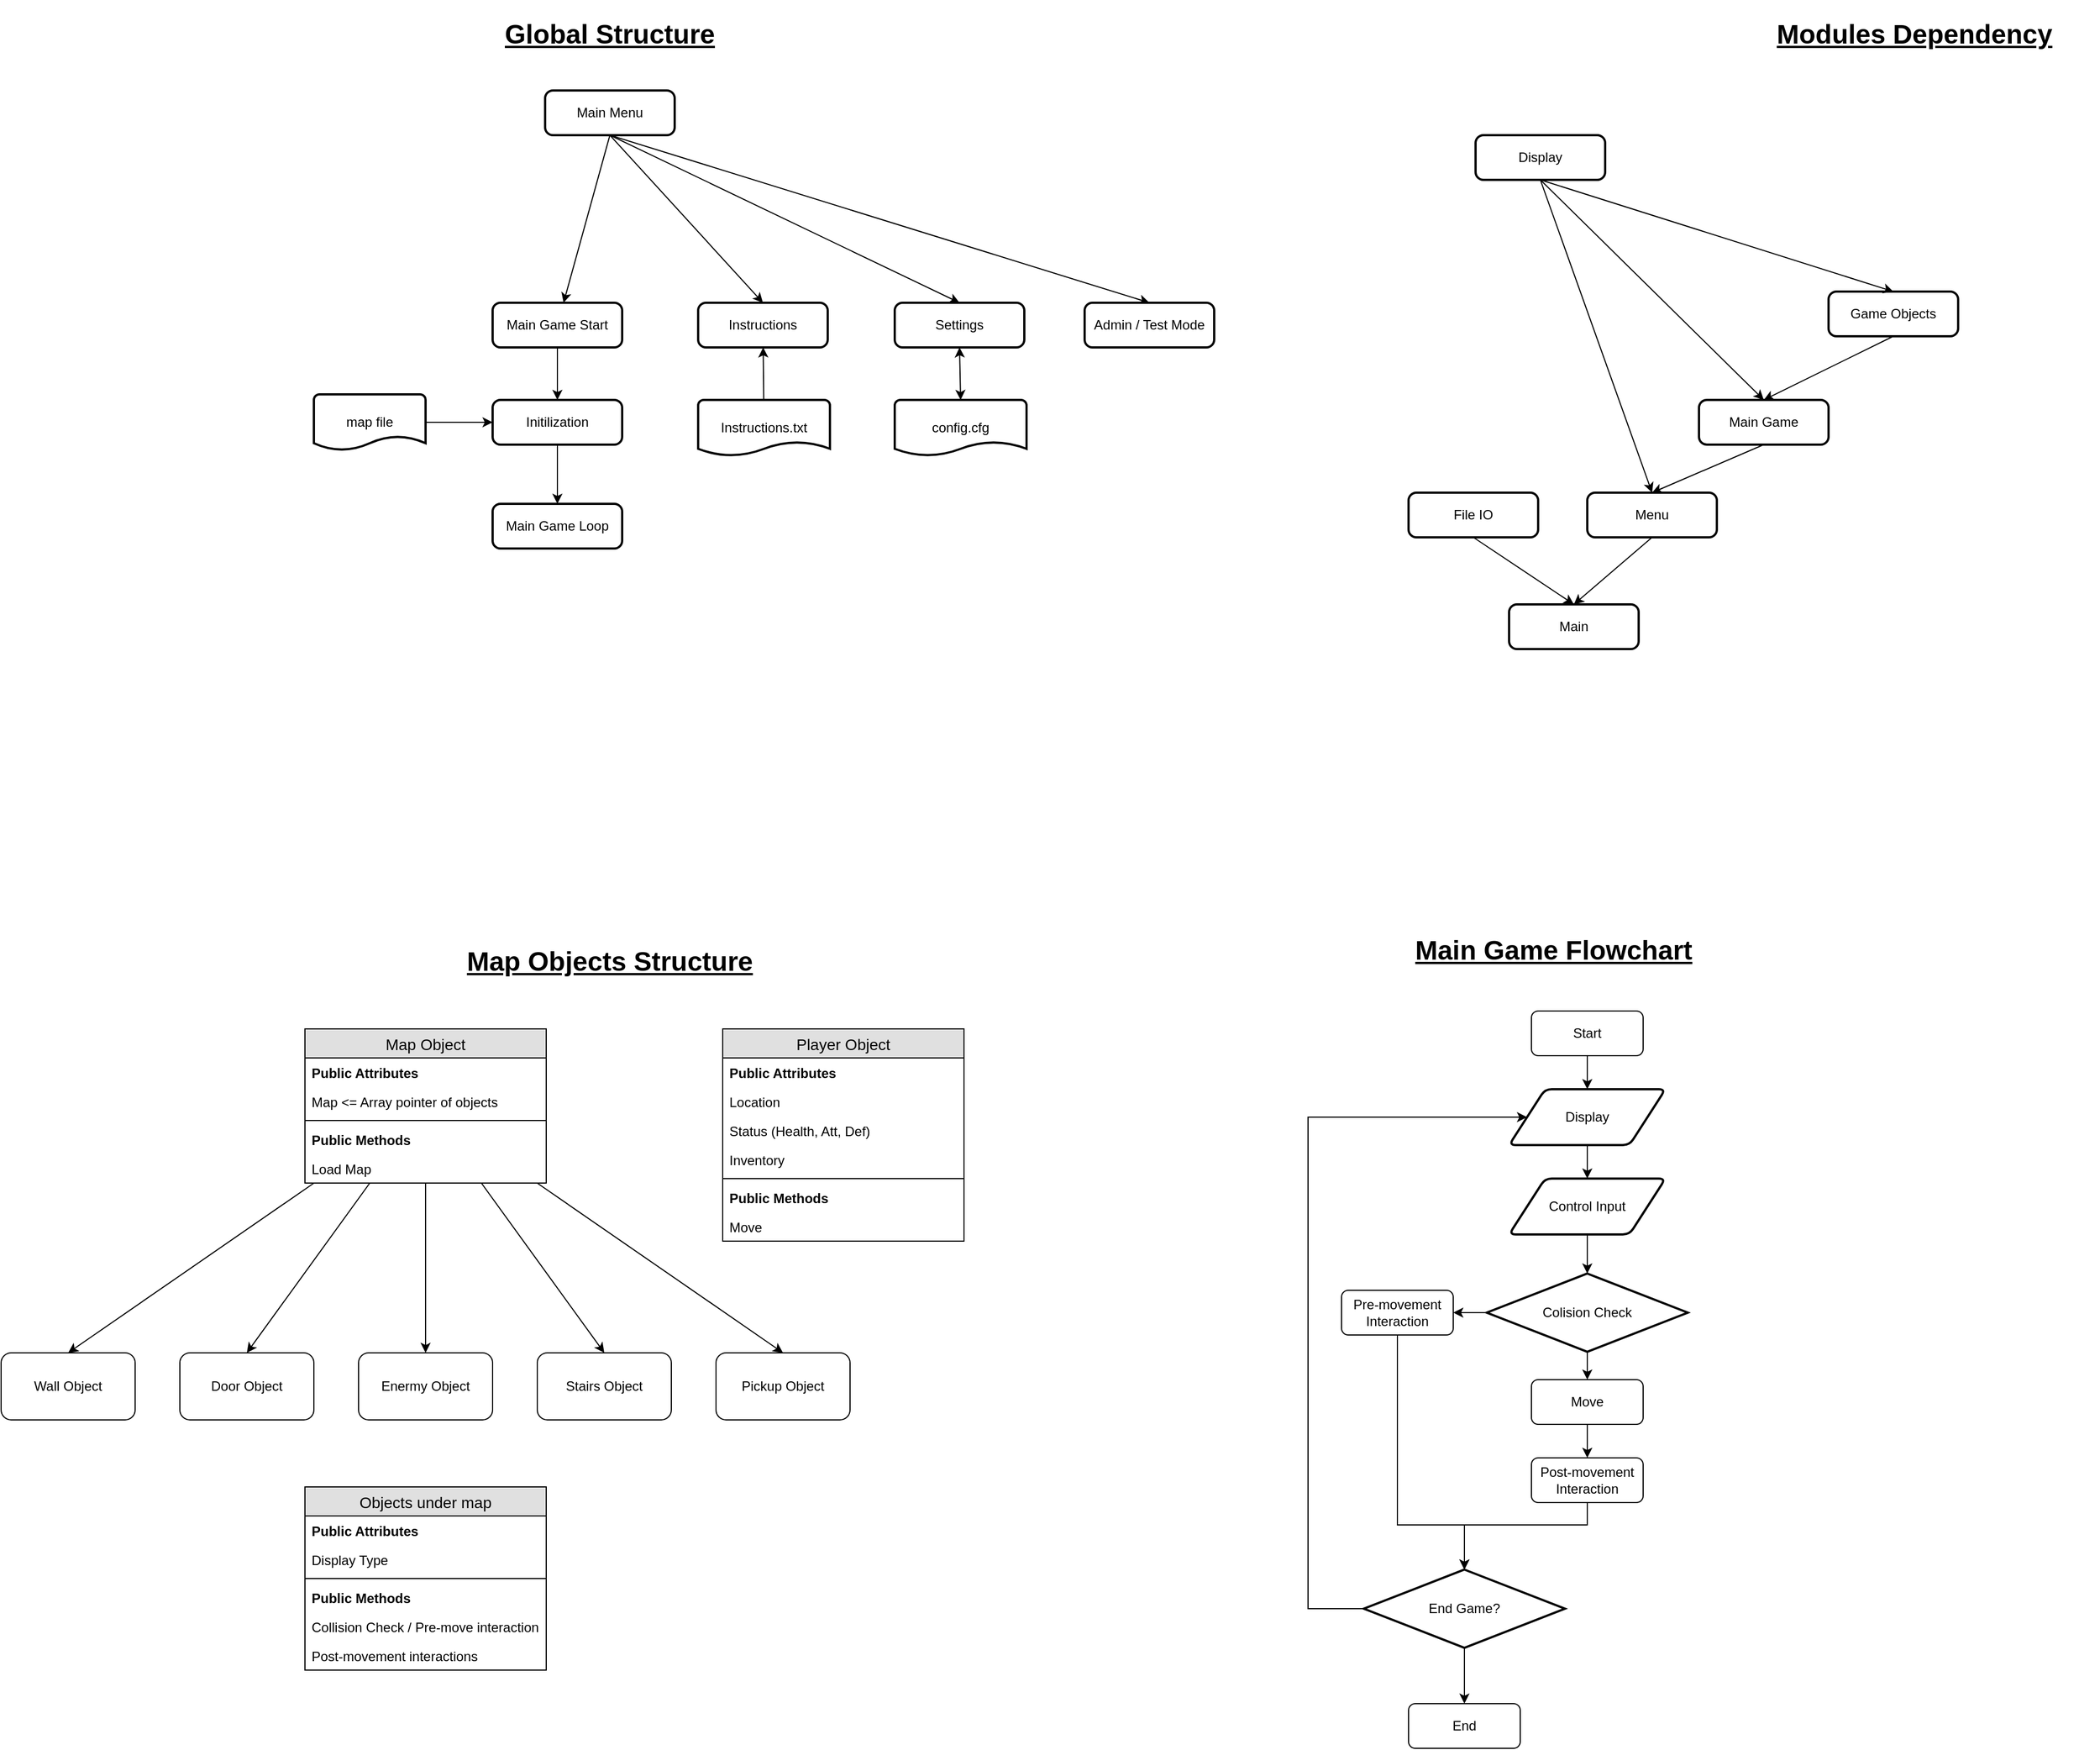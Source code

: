 <mxfile version="12.9.3" type="device"><diagram id="WWetK0YtdZA46YV6BGKB" name="Page-1"><mxGraphModel dx="1422" dy="1689" grid="1" gridSize="10" guides="1" tooltips="1" connect="1" arrows="1" fold="1" page="1" pageScale="1" pageWidth="1169" pageHeight="827" math="0" shadow="0"><root><mxCell id="0"/><mxCell id="1" parent="0"/><mxCell id="Mj1SuatQe_enL65JeR6I-9" style="edgeStyle=none;rounded=0;orthogonalLoop=1;jettySize=auto;html=1;entryX=0.5;entryY=0;entryDx=0;entryDy=0;" parent="1" source="dXaQiHwYn2I2p8eJYNrl-29" target="Mj1SuatQe_enL65JeR6I-1" edge="1"><mxGeometry relative="1" as="geometry"><mxPoint x="420" y="100" as="sourcePoint"/></mxGeometry></mxCell><mxCell id="Mj1SuatQe_enL65JeR6I-10" style="edgeStyle=none;rounded=0;orthogonalLoop=1;jettySize=auto;html=1;entryX=0.5;entryY=0;entryDx=0;entryDy=0;" parent="1" source="dXaQiHwYn2I2p8eJYNrl-29" target="Mj1SuatQe_enL65JeR6I-3" edge="1"><mxGeometry relative="1" as="geometry"><mxPoint x="420" y="100" as="sourcePoint"/></mxGeometry></mxCell><mxCell id="Mj1SuatQe_enL65JeR6I-11" style="edgeStyle=none;rounded=0;orthogonalLoop=1;jettySize=auto;html=1;entryX=0.5;entryY=0;entryDx=0;entryDy=0;" parent="1" source="dXaQiHwYn2I2p8eJYNrl-29" target="Mj1SuatQe_enL65JeR6I-4" edge="1"><mxGeometry relative="1" as="geometry"><mxPoint x="420" y="100" as="sourcePoint"/></mxGeometry></mxCell><mxCell id="Mj1SuatQe_enL65JeR6I-12" style="edgeStyle=none;rounded=0;orthogonalLoop=1;jettySize=auto;html=1;entryX=0.5;entryY=0;entryDx=0;entryDy=0;" parent="1" source="dXaQiHwYn2I2p8eJYNrl-29" target="Mj1SuatQe_enL65JeR6I-5" edge="1"><mxGeometry relative="1" as="geometry"><mxPoint x="420" y="100" as="sourcePoint"/></mxGeometry></mxCell><mxCell id="Mj1SuatQe_enL65JeR6I-14" style="edgeStyle=none;rounded=0;orthogonalLoop=1;jettySize=auto;html=1;entryX=0.5;entryY=0;entryDx=0;entryDy=0;" parent="1" source="dXaQiHwYn2I2p8eJYNrl-29" target="Mj1SuatQe_enL65JeR6I-13" edge="1"><mxGeometry relative="1" as="geometry"><mxPoint x="420" y="100" as="sourcePoint"/></mxGeometry></mxCell><mxCell id="Mj1SuatQe_enL65JeR6I-1" value="Door Object" style="rounded=1;whiteSpace=wrap;html=1;" parent="1" vertex="1"><mxGeometry x="200" y="390" width="120" height="60" as="geometry"/></mxCell><mxCell id="Mj1SuatQe_enL65JeR6I-3" value="Enermy Object" style="rounded=1;whiteSpace=wrap;html=1;" parent="1" vertex="1"><mxGeometry x="360" y="390" width="120" height="60" as="geometry"/></mxCell><mxCell id="Mj1SuatQe_enL65JeR6I-4" value="Stairs Object" style="rounded=1;whiteSpace=wrap;html=1;" parent="1" vertex="1"><mxGeometry x="520" y="390" width="120" height="60" as="geometry"/></mxCell><mxCell id="Mj1SuatQe_enL65JeR6I-5" value="Pickup Object" style="rounded=1;whiteSpace=wrap;html=1;" parent="1" vertex="1"><mxGeometry x="680" y="390" width="120" height="60" as="geometry"/></mxCell><mxCell id="Mj1SuatQe_enL65JeR6I-13" value="Wall Object" style="rounded=1;whiteSpace=wrap;html=1;" parent="1" vertex="1"><mxGeometry x="40" y="390" width="120" height="60" as="geometry"/></mxCell><mxCell id="Mj1SuatQe_enL65JeR6I-27" value="" style="edgeStyle=none;rounded=0;orthogonalLoop=1;jettySize=auto;html=1;" parent="1" source="Mj1SuatQe_enL65JeR6I-17" target="Mj1SuatQe_enL65JeR6I-26" edge="1"><mxGeometry relative="1" as="geometry"/></mxCell><mxCell id="Mj1SuatQe_enL65JeR6I-17" value="Control Input" style="shape=parallelogram;html=1;strokeWidth=2;perimeter=parallelogramPerimeter;whiteSpace=wrap;rounded=1;arcSize=12;size=0.23;" parent="1" vertex="1"><mxGeometry x="1390" y="234" width="140" height="50" as="geometry"/></mxCell><mxCell id="Mj1SuatQe_enL65JeR6I-61" style="edgeStyle=elbowEdgeStyle;rounded=0;orthogonalLoop=1;jettySize=auto;elbow=vertical;html=1;exitX=0.5;exitY=1;exitDx=0;exitDy=0;exitPerimeter=0;entryX=0.5;entryY=0;entryDx=0;entryDy=0;" parent="1" source="Mj1SuatQe_enL65JeR6I-26" target="Mj1SuatQe_enL65JeR6I-58" edge="1"><mxGeometry relative="1" as="geometry"/></mxCell><mxCell id="Mj1SuatQe_enL65JeR6I-65" style="edgeStyle=elbowEdgeStyle;rounded=0;orthogonalLoop=1;jettySize=auto;elbow=vertical;html=1;exitX=0;exitY=0.5;exitDx=0;exitDy=0;exitPerimeter=0;entryX=1;entryY=0.5;entryDx=0;entryDy=0;" parent="1" source="Mj1SuatQe_enL65JeR6I-26" target="Mj1SuatQe_enL65JeR6I-63" edge="1"><mxGeometry relative="1" as="geometry"/></mxCell><mxCell id="Mj1SuatQe_enL65JeR6I-26" value="Colision Check" style="strokeWidth=2;html=1;shape=mxgraph.flowchart.decision;whiteSpace=wrap;rounded=1;shadow=0;" parent="1" vertex="1"><mxGeometry x="1370" y="319" width="180" height="70" as="geometry"/></mxCell><mxCell id="Mj1SuatQe_enL65JeR6I-35" value="" style="endArrow=classic;html=1;edgeStyle=elbowEdgeStyle;entryX=0;entryY=0.5;entryDx=0;entryDy=0;rounded=0;exitX=0;exitY=0.5;exitDx=0;exitDy=0;exitPerimeter=0;" parent="1" target="Mj1SuatQe_enL65JeR6I-43" edge="1" source="dXaQiHwYn2I2p8eJYNrl-76"><mxGeometry width="50" height="50" relative="1" as="geometry"><mxPoint x="1210" y="544" as="sourcePoint"/><mxPoint x="1220" y="399" as="targetPoint"/><Array as="points"><mxPoint x="1210" y="449"/><mxPoint x="1210" y="449"/></Array></mxGeometry></mxCell><mxCell id="Mj1SuatQe_enL65JeR6I-40" style="edgeStyle=elbowEdgeStyle;rounded=0;orthogonalLoop=1;jettySize=auto;html=1;exitX=0.5;exitY=1;exitDx=0;exitDy=0;elbow=vertical;entryX=0.5;entryY=0;entryDx=0;entryDy=0;entryPerimeter=0;" parent="1" source="Mj1SuatQe_enL65JeR6I-38" edge="1" target="dXaQiHwYn2I2p8eJYNrl-76"><mxGeometry relative="1" as="geometry"><mxPoint x="1210" y="544" as="targetPoint"/><Array as="points"><mxPoint x="1340" y="544"/><mxPoint x="1330" y="484"/><mxPoint x="1380" y="649"/></Array></mxGeometry></mxCell><mxCell id="Mj1SuatQe_enL65JeR6I-38" value="Post-movement Interaction" style="rounded=1;whiteSpace=wrap;html=1;" parent="1" vertex="1"><mxGeometry x="1410" y="484" width="100" height="40" as="geometry"/></mxCell><mxCell id="Mj1SuatQe_enL65JeR6I-44" value="" style="edgeStyle=elbowEdgeStyle;rounded=0;orthogonalLoop=1;jettySize=auto;elbow=vertical;html=1;" parent="1" source="Mj1SuatQe_enL65JeR6I-43" target="Mj1SuatQe_enL65JeR6I-17" edge="1"><mxGeometry relative="1" as="geometry"/></mxCell><mxCell id="Mj1SuatQe_enL65JeR6I-43" value="Display" style="shape=parallelogram;html=1;strokeWidth=2;perimeter=parallelogramPerimeter;whiteSpace=wrap;rounded=1;arcSize=12;size=0.23;" parent="1" vertex="1"><mxGeometry x="1390" y="154" width="140" height="50" as="geometry"/></mxCell><mxCell id="Mj1SuatQe_enL65JeR6I-46" value="" style="edgeStyle=elbowEdgeStyle;rounded=0;orthogonalLoop=1;jettySize=auto;elbow=vertical;html=1;" parent="1" source="Mj1SuatQe_enL65JeR6I-45" target="Mj1SuatQe_enL65JeR6I-43" edge="1"><mxGeometry relative="1" as="geometry"/></mxCell><mxCell id="Mj1SuatQe_enL65JeR6I-45" value="Start" style="rounded=1;whiteSpace=wrap;html=1;" parent="1" vertex="1"><mxGeometry x="1410" y="84" width="100" height="40" as="geometry"/></mxCell><mxCell id="Mj1SuatQe_enL65JeR6I-62" style="edgeStyle=elbowEdgeStyle;rounded=0;orthogonalLoop=1;jettySize=auto;elbow=vertical;html=1;exitX=0.5;exitY=1;exitDx=0;exitDy=0;entryX=0.5;entryY=0;entryDx=0;entryDy=0;" parent="1" source="Mj1SuatQe_enL65JeR6I-58" target="Mj1SuatQe_enL65JeR6I-38" edge="1"><mxGeometry relative="1" as="geometry"/></mxCell><mxCell id="Mj1SuatQe_enL65JeR6I-58" value="Move" style="rounded=1;whiteSpace=wrap;html=1;" parent="1" vertex="1"><mxGeometry x="1410" y="414" width="100" height="40" as="geometry"/></mxCell><mxCell id="dXaQiHwYn2I2p8eJYNrl-78" value="" style="edgeStyle=elbowEdgeStyle;rounded=0;orthogonalLoop=1;jettySize=auto;html=1;entryX=0.5;entryY=0;entryDx=0;entryDy=0;entryPerimeter=0;elbow=vertical;" edge="1" parent="1" source="Mj1SuatQe_enL65JeR6I-63" target="dXaQiHwYn2I2p8eJYNrl-76"><mxGeometry relative="1" as="geometry"><mxPoint x="1290" y="454" as="targetPoint"/><Array as="points"><mxPoint x="1290" y="544"/></Array></mxGeometry></mxCell><mxCell id="Mj1SuatQe_enL65JeR6I-63" value="Pre-movement Interaction" style="rounded=1;whiteSpace=wrap;html=1;" parent="1" vertex="1"><mxGeometry x="1240" y="334" width="100" height="40" as="geometry"/></mxCell><mxCell id="Mj1SuatQe_enL65JeR6I-66" value="&lt;h1&gt;Main Game Flowchart&lt;/h1&gt;" style="text;html=1;strokeColor=none;fillColor=none;align=center;verticalAlign=middle;whiteSpace=wrap;rounded=0;shadow=0;fontStyle=4" parent="1" vertex="1"><mxGeometry x="1265" width="330" height="60" as="geometry"/></mxCell><mxCell id="Mj1SuatQe_enL65JeR6I-67" value="&lt;h1&gt;Global Structure&lt;/h1&gt;" style="text;html=1;strokeColor=none;fillColor=none;align=center;verticalAlign=middle;whiteSpace=wrap;rounded=0;shadow=0;fontStyle=4" parent="1" vertex="1"><mxGeometry x="420" y="-820" width="330" height="60" as="geometry"/></mxCell><mxCell id="dXaQiHwYn2I2p8eJYNrl-1" value="&lt;h1&gt;Map Objects Structure&lt;/h1&gt;" style="text;html=1;strokeColor=none;fillColor=none;align=center;verticalAlign=middle;whiteSpace=wrap;rounded=0;shadow=0;fontStyle=4" vertex="1" parent="1"><mxGeometry x="420" y="10" width="330" height="60" as="geometry"/></mxCell><mxCell id="dXaQiHwYn2I2p8eJYNrl-82" value="" style="edgeStyle=elbowEdgeStyle;rounded=0;orthogonalLoop=1;jettySize=auto;elbow=vertical;html=1;" edge="1" parent="1" source="dXaQiHwYn2I2p8eJYNrl-76" target="dXaQiHwYn2I2p8eJYNrl-79"><mxGeometry relative="1" as="geometry"/></mxCell><mxCell id="dXaQiHwYn2I2p8eJYNrl-76" value="End Game?" style="strokeWidth=2;html=1;shape=mxgraph.flowchart.decision;whiteSpace=wrap;rounded=1;shadow=0;" vertex="1" parent="1"><mxGeometry x="1260" y="584" width="180" height="70" as="geometry"/></mxCell><mxCell id="dXaQiHwYn2I2p8eJYNrl-79" value="End" style="rounded=1;whiteSpace=wrap;html=1;" vertex="1" parent="1"><mxGeometry x="1300" y="704" width="100" height="40" as="geometry"/></mxCell><mxCell id="dXaQiHwYn2I2p8eJYNrl-90" style="rounded=0;orthogonalLoop=1;jettySize=auto;elbow=vertical;html=1;exitX=0.5;exitY=1;exitDx=0;exitDy=0;entryX=0.5;entryY=0;entryDx=0;entryDy=0;" edge="1" parent="1" source="dXaQiHwYn2I2p8eJYNrl-87" target="dXaQiHwYn2I2p8eJYNrl-89"><mxGeometry relative="1" as="geometry"/></mxCell><mxCell id="dXaQiHwYn2I2p8eJYNrl-95" style="edgeStyle=none;rounded=0;orthogonalLoop=1;jettySize=auto;html=1;exitX=0.5;exitY=1;exitDx=0;exitDy=0;entryX=0.5;entryY=0;entryDx=0;entryDy=0;" edge="1" parent="1" source="dXaQiHwYn2I2p8eJYNrl-87" target="dXaQiHwYn2I2p8eJYNrl-94"><mxGeometry relative="1" as="geometry"/></mxCell><mxCell id="dXaQiHwYn2I2p8eJYNrl-101" style="edgeStyle=none;rounded=0;orthogonalLoop=1;jettySize=auto;html=1;exitX=0.5;exitY=1;exitDx=0;exitDy=0;" edge="1" parent="1" source="dXaQiHwYn2I2p8eJYNrl-87" target="dXaQiHwYn2I2p8eJYNrl-100"><mxGeometry relative="1" as="geometry"/></mxCell><mxCell id="dXaQiHwYn2I2p8eJYNrl-129" style="edgeStyle=none;rounded=0;orthogonalLoop=1;jettySize=auto;html=1;exitX=0.5;exitY=1;exitDx=0;exitDy=0;entryX=0.5;entryY=0;entryDx=0;entryDy=0;" edge="1" parent="1" source="dXaQiHwYn2I2p8eJYNrl-87" target="dXaQiHwYn2I2p8eJYNrl-128"><mxGeometry relative="1" as="geometry"/></mxCell><mxCell id="dXaQiHwYn2I2p8eJYNrl-87" value="Main Menu" style="rounded=1;whiteSpace=wrap;html=1;absoluteArcSize=1;arcSize=14;strokeWidth=2;" vertex="1" parent="1"><mxGeometry x="527" y="-740" width="116" height="40" as="geometry"/></mxCell><mxCell id="dXaQiHwYn2I2p8eJYNrl-29" value="Map Object" style="swimlane;fontStyle=0;childLayout=stackLayout;horizontal=1;startSize=26;fillColor=#e0e0e0;horizontalStack=0;resizeParent=1;resizeParentMax=0;resizeLast=0;collapsible=1;marginBottom=0;swimlaneFillColor=#ffffff;align=center;fontSize=14;" vertex="1" parent="1"><mxGeometry x="312" y="100" width="216" height="138" as="geometry"><mxRectangle x="306" y="200" width="100" height="26" as="alternateBounds"/></mxGeometry></mxCell><mxCell id="dXaQiHwYn2I2p8eJYNrl-30" value="Public Attributes" style="text;strokeColor=none;fillColor=none;spacingLeft=4;spacingRight=4;overflow=hidden;rotatable=0;points=[[0,0.5],[1,0.5]];portConstraint=eastwest;fontSize=12;fontStyle=1" vertex="1" parent="dXaQiHwYn2I2p8eJYNrl-29"><mxGeometry y="26" width="216" height="26" as="geometry"/></mxCell><mxCell id="dXaQiHwYn2I2p8eJYNrl-31" value="Map &lt;= Array pointer of objects" style="text;strokeColor=none;fillColor=none;spacingLeft=4;spacingRight=4;overflow=hidden;rotatable=0;points=[[0,0.5],[1,0.5]];portConstraint=eastwest;fontSize=12;" vertex="1" parent="dXaQiHwYn2I2p8eJYNrl-29"><mxGeometry y="52" width="216" height="26" as="geometry"/></mxCell><mxCell id="dXaQiHwYn2I2p8eJYNrl-42" value="" style="line;strokeWidth=1;fillColor=none;align=left;verticalAlign=middle;spacingTop=-1;spacingLeft=3;spacingRight=3;rotatable=0;labelPosition=right;points=[];portConstraint=eastwest;fontSize=12;" vertex="1" parent="dXaQiHwYn2I2p8eJYNrl-29"><mxGeometry y="78" width="216" height="8" as="geometry"/></mxCell><mxCell id="dXaQiHwYn2I2p8eJYNrl-32" value="Public Methods" style="text;strokeColor=none;fillColor=none;spacingLeft=4;spacingRight=4;overflow=hidden;rotatable=0;points=[[0,0.5],[1,0.5]];portConstraint=eastwest;fontSize=12;fontStyle=1" vertex="1" parent="dXaQiHwYn2I2p8eJYNrl-29"><mxGeometry y="86" width="216" height="26" as="geometry"/></mxCell><mxCell id="dXaQiHwYn2I2p8eJYNrl-40" value="Load Map" style="text;strokeColor=none;fillColor=none;spacingLeft=4;spacingRight=4;overflow=hidden;rotatable=0;points=[[0,0.5],[1,0.5]];portConstraint=eastwest;fontSize=12;" vertex="1" parent="dXaQiHwYn2I2p8eJYNrl-29"><mxGeometry y="112" width="216" height="26" as="geometry"/></mxCell><mxCell id="dXaQiHwYn2I2p8eJYNrl-53" value="Objects under map" style="swimlane;fontStyle=0;childLayout=stackLayout;horizontal=1;startSize=26;fillColor=#e0e0e0;horizontalStack=0;resizeParent=1;resizeParentMax=0;resizeLast=0;collapsible=1;marginBottom=0;swimlaneFillColor=#ffffff;align=center;fontSize=14;" vertex="1" parent="1"><mxGeometry x="312" y="510" width="216" height="164" as="geometry"><mxRectangle x="306" y="200" width="100" height="26" as="alternateBounds"/></mxGeometry></mxCell><mxCell id="dXaQiHwYn2I2p8eJYNrl-54" value="Public Attributes" style="text;strokeColor=none;fillColor=none;spacingLeft=4;spacingRight=4;overflow=hidden;rotatable=0;points=[[0,0.5],[1,0.5]];portConstraint=eastwest;fontSize=12;fontStyle=1" vertex="1" parent="dXaQiHwYn2I2p8eJYNrl-53"><mxGeometry y="26" width="216" height="26" as="geometry"/></mxCell><mxCell id="dXaQiHwYn2I2p8eJYNrl-60" value="Display Type" style="text;strokeColor=none;fillColor=none;spacingLeft=4;spacingRight=4;overflow=hidden;rotatable=0;points=[[0,0.5],[1,0.5]];portConstraint=eastwest;fontSize=12;" vertex="1" parent="dXaQiHwYn2I2p8eJYNrl-53"><mxGeometry y="52" width="216" height="26" as="geometry"/></mxCell><mxCell id="dXaQiHwYn2I2p8eJYNrl-56" value="" style="line;strokeWidth=1;fillColor=none;align=left;verticalAlign=middle;spacingTop=-1;spacingLeft=3;spacingRight=3;rotatable=0;labelPosition=right;points=[];portConstraint=eastwest;fontSize=12;" vertex="1" parent="dXaQiHwYn2I2p8eJYNrl-53"><mxGeometry y="78" width="216" height="8" as="geometry"/></mxCell><mxCell id="dXaQiHwYn2I2p8eJYNrl-57" value="Public Methods" style="text;strokeColor=none;fillColor=none;spacingLeft=4;spacingRight=4;overflow=hidden;rotatable=0;points=[[0,0.5],[1,0.5]];portConstraint=eastwest;fontSize=12;fontStyle=1" vertex="1" parent="dXaQiHwYn2I2p8eJYNrl-53"><mxGeometry y="86" width="216" height="26" as="geometry"/></mxCell><mxCell id="dXaQiHwYn2I2p8eJYNrl-58" value="Collision Check / Pre-move interaction&#10;" style="text;strokeColor=none;fillColor=none;spacingLeft=4;spacingRight=4;overflow=hidden;rotatable=0;points=[[0,0.5],[1,0.5]];portConstraint=eastwest;fontSize=12;" vertex="1" parent="dXaQiHwYn2I2p8eJYNrl-53"><mxGeometry y="112" width="216" height="26" as="geometry"/></mxCell><mxCell id="dXaQiHwYn2I2p8eJYNrl-59" value="Post-movement interactions" style="text;strokeColor=none;fillColor=none;spacingLeft=4;spacingRight=4;overflow=hidden;rotatable=0;points=[[0,0.5],[1,0.5]];portConstraint=eastwest;fontSize=12;" vertex="1" parent="dXaQiHwYn2I2p8eJYNrl-53"><mxGeometry y="138" width="216" height="26" as="geometry"/></mxCell><mxCell id="dXaQiHwYn2I2p8eJYNrl-67" value="Player Object" style="swimlane;fontStyle=0;childLayout=stackLayout;horizontal=1;startSize=26;fillColor=#e0e0e0;horizontalStack=0;resizeParent=1;resizeParentMax=0;resizeLast=0;collapsible=1;marginBottom=0;swimlaneFillColor=#ffffff;align=center;fontSize=14;" vertex="1" parent="1"><mxGeometry x="686" y="100" width="216" height="190" as="geometry"><mxRectangle x="306" y="200" width="100" height="26" as="alternateBounds"/></mxGeometry></mxCell><mxCell id="dXaQiHwYn2I2p8eJYNrl-68" value="Public Attributes" style="text;strokeColor=none;fillColor=none;spacingLeft=4;spacingRight=4;overflow=hidden;rotatable=0;points=[[0,0.5],[1,0.5]];portConstraint=eastwest;fontSize=12;fontStyle=1" vertex="1" parent="dXaQiHwYn2I2p8eJYNrl-67"><mxGeometry y="26" width="216" height="26" as="geometry"/></mxCell><mxCell id="dXaQiHwYn2I2p8eJYNrl-69" value="Location" style="text;strokeColor=none;fillColor=none;spacingLeft=4;spacingRight=4;overflow=hidden;rotatable=0;points=[[0,0.5],[1,0.5]];portConstraint=eastwest;fontSize=12;" vertex="1" parent="dXaQiHwYn2I2p8eJYNrl-67"><mxGeometry y="52" width="216" height="26" as="geometry"/></mxCell><mxCell id="dXaQiHwYn2I2p8eJYNrl-74" value="Status (Health, Att, Def)" style="text;strokeColor=none;fillColor=none;spacingLeft=4;spacingRight=4;overflow=hidden;rotatable=0;points=[[0,0.5],[1,0.5]];portConstraint=eastwest;fontSize=12;" vertex="1" parent="dXaQiHwYn2I2p8eJYNrl-67"><mxGeometry y="78" width="216" height="26" as="geometry"/></mxCell><mxCell id="dXaQiHwYn2I2p8eJYNrl-75" value="Inventory" style="text;strokeColor=none;fillColor=none;spacingLeft=4;spacingRight=4;overflow=hidden;rotatable=0;points=[[0,0.5],[1,0.5]];portConstraint=eastwest;fontSize=12;" vertex="1" parent="dXaQiHwYn2I2p8eJYNrl-67"><mxGeometry y="104" width="216" height="26" as="geometry"/></mxCell><mxCell id="dXaQiHwYn2I2p8eJYNrl-70" value="" style="line;strokeWidth=1;fillColor=none;align=left;verticalAlign=middle;spacingTop=-1;spacingLeft=3;spacingRight=3;rotatable=0;labelPosition=right;points=[];portConstraint=eastwest;fontSize=12;" vertex="1" parent="dXaQiHwYn2I2p8eJYNrl-67"><mxGeometry y="130" width="216" height="8" as="geometry"/></mxCell><mxCell id="dXaQiHwYn2I2p8eJYNrl-71" value="Public Methods" style="text;strokeColor=none;fillColor=none;spacingLeft=4;spacingRight=4;overflow=hidden;rotatable=0;points=[[0,0.5],[1,0.5]];portConstraint=eastwest;fontSize=12;fontStyle=1" vertex="1" parent="dXaQiHwYn2I2p8eJYNrl-67"><mxGeometry y="138" width="216" height="26" as="geometry"/></mxCell><mxCell id="dXaQiHwYn2I2p8eJYNrl-73" value="Move" style="text;strokeColor=none;fillColor=none;spacingLeft=4;spacingRight=4;overflow=hidden;rotatable=0;points=[[0,0.5],[1,0.5]];portConstraint=eastwest;fontSize=12;" vertex="1" parent="dXaQiHwYn2I2p8eJYNrl-67"><mxGeometry y="164" width="216" height="26" as="geometry"/></mxCell><mxCell id="dXaQiHwYn2I2p8eJYNrl-89" value="Instructions" style="rounded=1;whiteSpace=wrap;html=1;absoluteArcSize=1;arcSize=14;strokeWidth=2;" vertex="1" parent="1"><mxGeometry x="664" y="-550" width="116" height="40" as="geometry"/></mxCell><mxCell id="dXaQiHwYn2I2p8eJYNrl-96" value="" style="edgeStyle=none;rounded=0;orthogonalLoop=1;jettySize=auto;html=1;" edge="1" parent="1" source="dXaQiHwYn2I2p8eJYNrl-93" target="dXaQiHwYn2I2p8eJYNrl-89"><mxGeometry relative="1" as="geometry"/></mxCell><mxCell id="dXaQiHwYn2I2p8eJYNrl-93" value="&lt;span style=&quot;white-space: normal&quot;&gt;Instructions.txt&lt;/span&gt;" style="strokeWidth=2;html=1;shape=mxgraph.flowchart.document2;whiteSpace=wrap;size=0.25;" vertex="1" parent="1"><mxGeometry x="664" y="-463" width="118" height="50" as="geometry"/></mxCell><mxCell id="dXaQiHwYn2I2p8eJYNrl-94" value="Settings" style="rounded=1;whiteSpace=wrap;html=1;absoluteArcSize=1;arcSize=14;strokeWidth=2;" vertex="1" parent="1"><mxGeometry x="840" y="-550" width="116" height="40" as="geometry"/></mxCell><mxCell id="dXaQiHwYn2I2p8eJYNrl-97" value="&lt;span style=&quot;white-space: normal&quot;&gt;config.cfg&lt;/span&gt;" style="strokeWidth=2;html=1;shape=mxgraph.flowchart.document2;whiteSpace=wrap;size=0.25;" vertex="1" parent="1"><mxGeometry x="840" y="-463" width="118" height="50" as="geometry"/></mxCell><mxCell id="dXaQiHwYn2I2p8eJYNrl-99" value="" style="endArrow=classic;startArrow=classic;html=1;exitX=0.5;exitY=0;exitDx=0;exitDy=0;exitPerimeter=0;entryX=0.5;entryY=1;entryDx=0;entryDy=0;" edge="1" parent="1" source="dXaQiHwYn2I2p8eJYNrl-97" target="dXaQiHwYn2I2p8eJYNrl-94"><mxGeometry width="50" height="50" relative="1" as="geometry"><mxPoint x="600" y="-410" as="sourcePoint"/><mxPoint x="650" y="-460" as="targetPoint"/></mxGeometry></mxCell><mxCell id="dXaQiHwYn2I2p8eJYNrl-103" value="" style="edgeStyle=none;rounded=0;orthogonalLoop=1;jettySize=auto;html=1;" edge="1" parent="1" source="dXaQiHwYn2I2p8eJYNrl-100" target="dXaQiHwYn2I2p8eJYNrl-102"><mxGeometry relative="1" as="geometry"/></mxCell><mxCell id="dXaQiHwYn2I2p8eJYNrl-100" value="Main Game Start" style="rounded=1;whiteSpace=wrap;html=1;absoluteArcSize=1;arcSize=14;strokeWidth=2;" vertex="1" parent="1"><mxGeometry x="480" y="-550" width="116" height="40" as="geometry"/></mxCell><mxCell id="dXaQiHwYn2I2p8eJYNrl-105" value="" style="edgeStyle=none;rounded=0;orthogonalLoop=1;jettySize=auto;html=1;" edge="1" parent="1" source="dXaQiHwYn2I2p8eJYNrl-102" target="dXaQiHwYn2I2p8eJYNrl-104"><mxGeometry relative="1" as="geometry"/></mxCell><mxCell id="dXaQiHwYn2I2p8eJYNrl-102" value="Initilization" style="rounded=1;whiteSpace=wrap;html=1;absoluteArcSize=1;arcSize=14;strokeWidth=2;" vertex="1" parent="1"><mxGeometry x="480" y="-463" width="116" height="40" as="geometry"/></mxCell><mxCell id="dXaQiHwYn2I2p8eJYNrl-104" value="Main Game Loop" style="rounded=1;whiteSpace=wrap;html=1;absoluteArcSize=1;arcSize=14;strokeWidth=2;" vertex="1" parent="1"><mxGeometry x="480" y="-370" width="116" height="40" as="geometry"/></mxCell><mxCell id="dXaQiHwYn2I2p8eJYNrl-109" value="" style="edgeStyle=none;rounded=0;orthogonalLoop=1;jettySize=auto;html=1;" edge="1" parent="1" source="dXaQiHwYn2I2p8eJYNrl-106" target="dXaQiHwYn2I2p8eJYNrl-102"><mxGeometry relative="1" as="geometry"/></mxCell><mxCell id="dXaQiHwYn2I2p8eJYNrl-106" value="&lt;span style=&quot;white-space: normal&quot;&gt;map file&lt;/span&gt;" style="strokeWidth=2;html=1;shape=mxgraph.flowchart.document2;whiteSpace=wrap;size=0.25;" vertex="1" parent="1"><mxGeometry x="320" y="-468" width="100" height="50" as="geometry"/></mxCell><mxCell id="dXaQiHwYn2I2p8eJYNrl-111" value="&lt;h1&gt;Modules Dependency&lt;/h1&gt;" style="text;html=1;strokeColor=none;fillColor=none;align=center;verticalAlign=middle;whiteSpace=wrap;rounded=0;shadow=0;fontStyle=4" vertex="1" parent="1"><mxGeometry x="1588" y="-820" width="330" height="60" as="geometry"/></mxCell><mxCell id="dXaQiHwYn2I2p8eJYNrl-112" value="Main" style="rounded=1;whiteSpace=wrap;html=1;absoluteArcSize=1;arcSize=14;strokeWidth=2;" vertex="1" parent="1"><mxGeometry x="1390" y="-280" width="116" height="40" as="geometry"/></mxCell><mxCell id="dXaQiHwYn2I2p8eJYNrl-114" style="edgeStyle=none;rounded=0;orthogonalLoop=1;jettySize=auto;html=1;exitX=0.5;exitY=1;exitDx=0;exitDy=0;entryX=0.5;entryY=0;entryDx=0;entryDy=0;" edge="1" parent="1" source="dXaQiHwYn2I2p8eJYNrl-113" target="dXaQiHwYn2I2p8eJYNrl-112"><mxGeometry relative="1" as="geometry"/></mxCell><mxCell id="dXaQiHwYn2I2p8eJYNrl-113" value="Menu" style="rounded=1;whiteSpace=wrap;html=1;absoluteArcSize=1;arcSize=14;strokeWidth=2;" vertex="1" parent="1"><mxGeometry x="1460" y="-380" width="116" height="40" as="geometry"/></mxCell><mxCell id="dXaQiHwYn2I2p8eJYNrl-116" style="edgeStyle=none;rounded=0;orthogonalLoop=1;jettySize=auto;html=1;exitX=0.5;exitY=1;exitDx=0;exitDy=0;entryX=0.5;entryY=0;entryDx=0;entryDy=0;" edge="1" parent="1" source="dXaQiHwYn2I2p8eJYNrl-115" target="dXaQiHwYn2I2p8eJYNrl-113"><mxGeometry relative="1" as="geometry"/></mxCell><mxCell id="dXaQiHwYn2I2p8eJYNrl-115" value="Main Game" style="rounded=1;whiteSpace=wrap;html=1;absoluteArcSize=1;arcSize=14;strokeWidth=2;" vertex="1" parent="1"><mxGeometry x="1560" y="-463" width="116" height="40" as="geometry"/></mxCell><mxCell id="dXaQiHwYn2I2p8eJYNrl-118" style="edgeStyle=none;rounded=0;orthogonalLoop=1;jettySize=auto;html=1;exitX=0.5;exitY=1;exitDx=0;exitDy=0;entryX=0.5;entryY=0;entryDx=0;entryDy=0;" edge="1" parent="1" source="dXaQiHwYn2I2p8eJYNrl-117" target="dXaQiHwYn2I2p8eJYNrl-115"><mxGeometry relative="1" as="geometry"/></mxCell><mxCell id="dXaQiHwYn2I2p8eJYNrl-117" value="Game Objects" style="rounded=1;whiteSpace=wrap;html=1;absoluteArcSize=1;arcSize=14;strokeWidth=2;" vertex="1" parent="1"><mxGeometry x="1676" y="-560" width="116" height="40" as="geometry"/></mxCell><mxCell id="dXaQiHwYn2I2p8eJYNrl-120" style="edgeStyle=none;rounded=0;orthogonalLoop=1;jettySize=auto;html=1;exitX=0.5;exitY=1;exitDx=0;exitDy=0;entryX=0.5;entryY=0;entryDx=0;entryDy=0;" edge="1" parent="1" source="dXaQiHwYn2I2p8eJYNrl-119" target="dXaQiHwYn2I2p8eJYNrl-117"><mxGeometry relative="1" as="geometry"/></mxCell><mxCell id="dXaQiHwYn2I2p8eJYNrl-121" style="edgeStyle=none;rounded=0;orthogonalLoop=1;jettySize=auto;html=1;exitX=0.5;exitY=1;exitDx=0;exitDy=0;entryX=0.5;entryY=0;entryDx=0;entryDy=0;" edge="1" parent="1" source="dXaQiHwYn2I2p8eJYNrl-119" target="dXaQiHwYn2I2p8eJYNrl-115"><mxGeometry relative="1" as="geometry"><mxPoint x="1690" y="-520" as="targetPoint"/></mxGeometry></mxCell><mxCell id="dXaQiHwYn2I2p8eJYNrl-122" style="edgeStyle=none;rounded=0;orthogonalLoop=1;jettySize=auto;html=1;exitX=0.5;exitY=1;exitDx=0;exitDy=0;entryX=0.5;entryY=0;entryDx=0;entryDy=0;" edge="1" parent="1" source="dXaQiHwYn2I2p8eJYNrl-119" target="dXaQiHwYn2I2p8eJYNrl-113"><mxGeometry relative="1" as="geometry"/></mxCell><mxCell id="dXaQiHwYn2I2p8eJYNrl-119" value="Display" style="rounded=1;whiteSpace=wrap;html=1;absoluteArcSize=1;arcSize=14;strokeWidth=2;" vertex="1" parent="1"><mxGeometry x="1360" y="-700" width="116" height="40" as="geometry"/></mxCell><mxCell id="dXaQiHwYn2I2p8eJYNrl-126" style="edgeStyle=none;rounded=0;orthogonalLoop=1;jettySize=auto;html=1;exitX=0.5;exitY=1;exitDx=0;exitDy=0;entryX=0.5;entryY=0;entryDx=0;entryDy=0;" edge="1" parent="1" source="dXaQiHwYn2I2p8eJYNrl-123" target="dXaQiHwYn2I2p8eJYNrl-112"><mxGeometry relative="1" as="geometry"/></mxCell><mxCell id="dXaQiHwYn2I2p8eJYNrl-123" value="File IO" style="rounded=1;whiteSpace=wrap;html=1;absoluteArcSize=1;arcSize=14;strokeWidth=2;" vertex="1" parent="1"><mxGeometry x="1300" y="-380" width="116" height="40" as="geometry"/></mxCell><mxCell id="dXaQiHwYn2I2p8eJYNrl-128" value="Admin / Test Mode" style="rounded=1;whiteSpace=wrap;html=1;absoluteArcSize=1;arcSize=14;strokeWidth=2;" vertex="1" parent="1"><mxGeometry x="1010" y="-550" width="116" height="40" as="geometry"/></mxCell></root></mxGraphModel></diagram></mxfile>